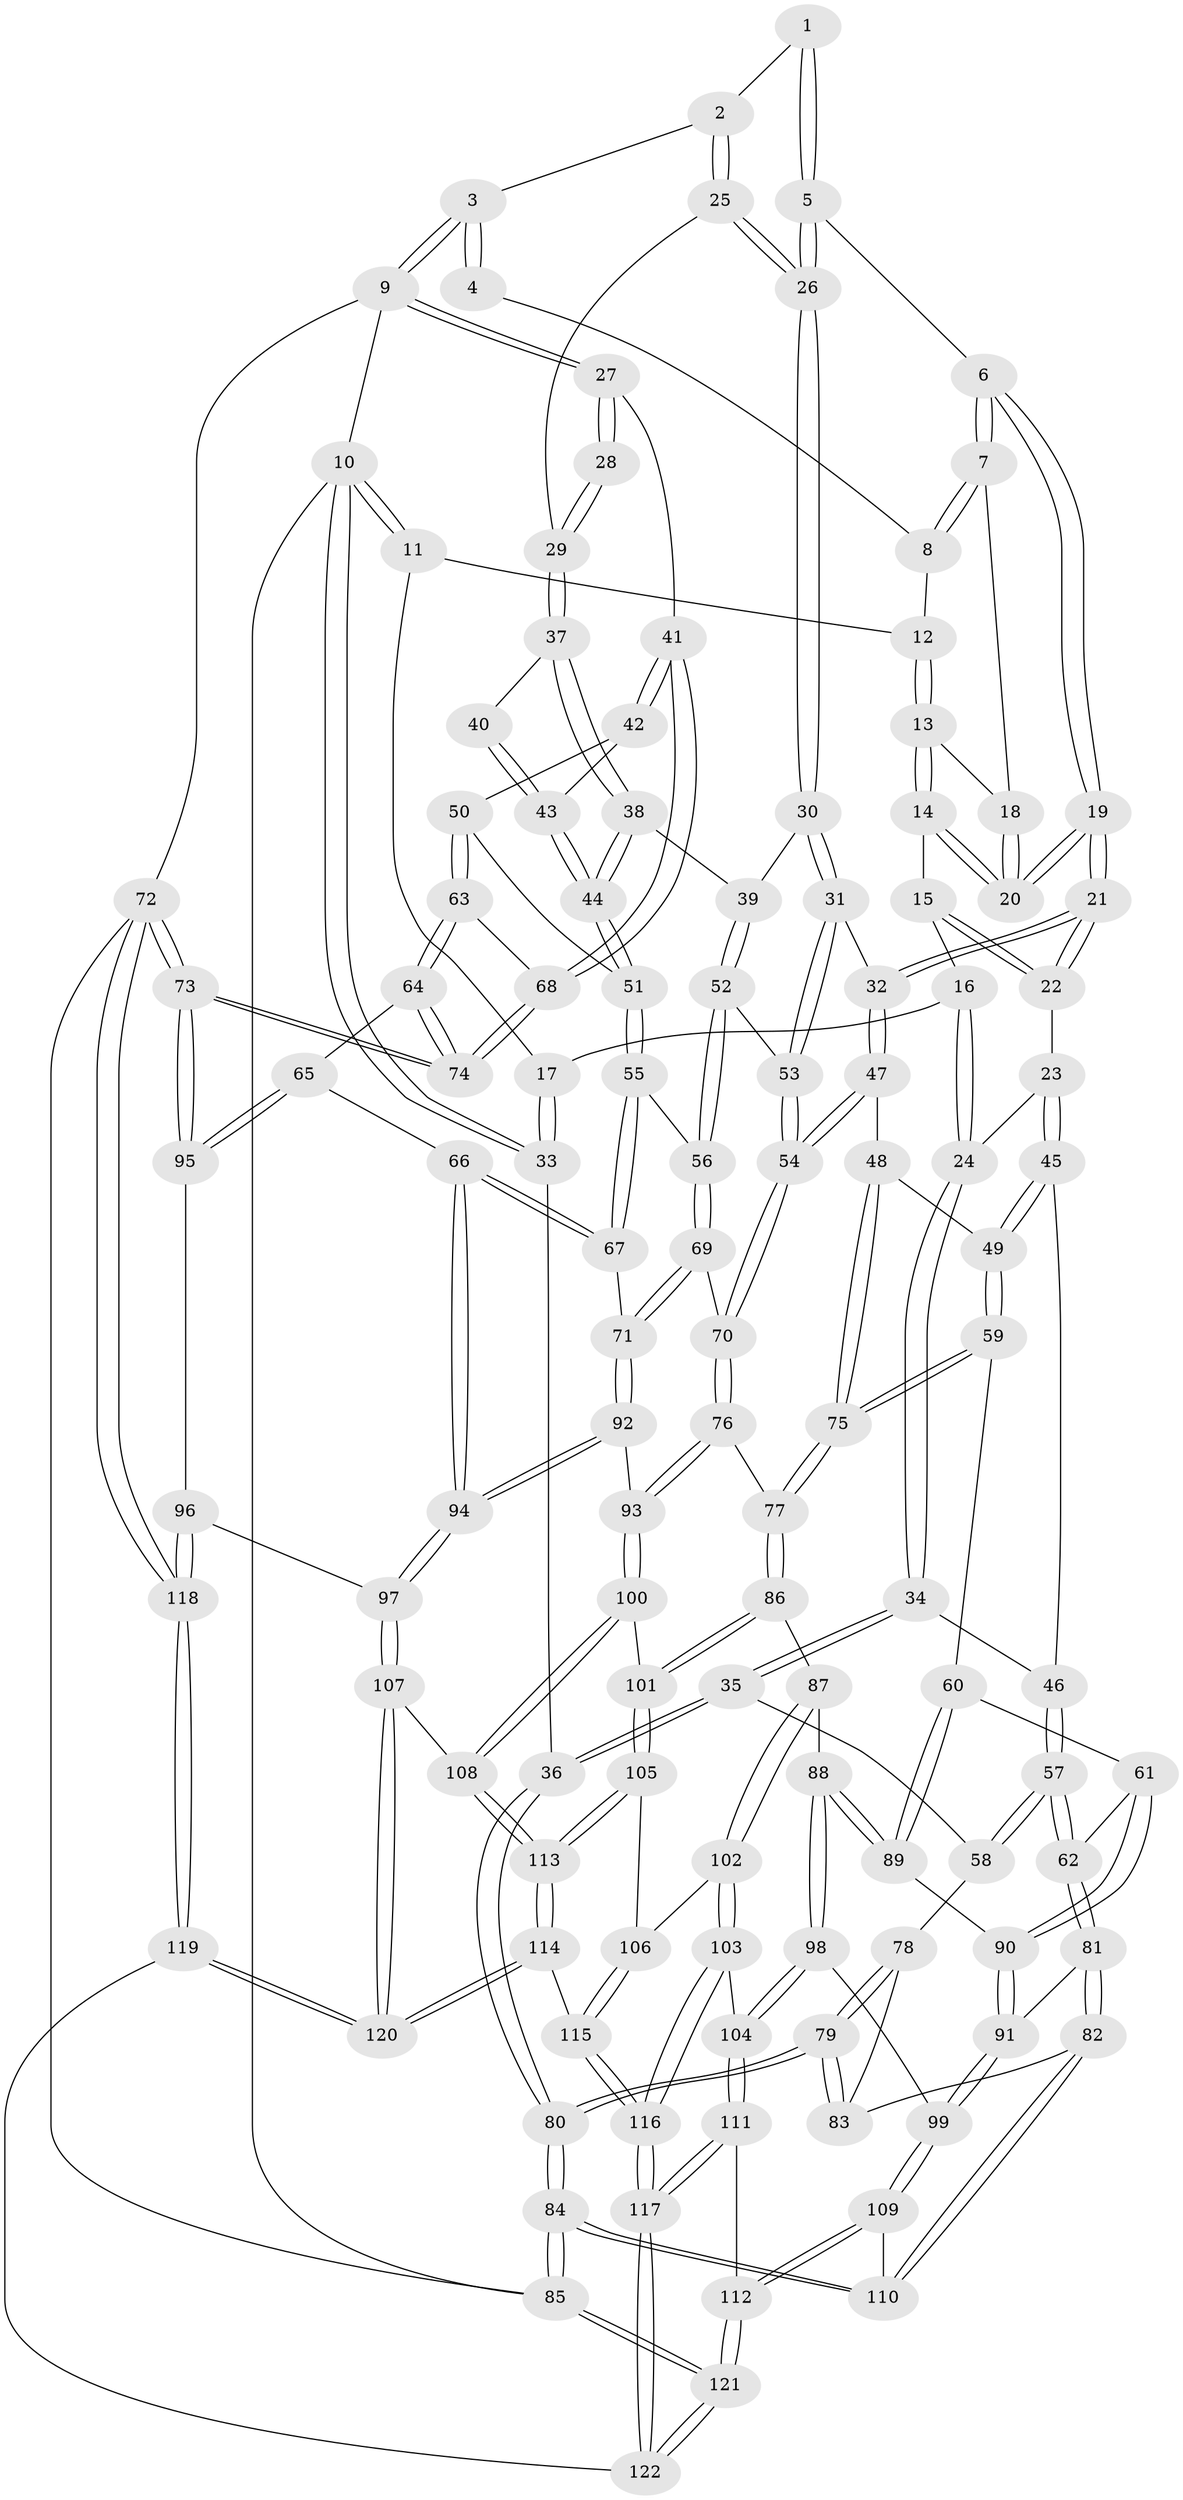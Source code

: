 // coarse degree distribution, {3: 0.09090909090909091, 4: 0.4025974025974026, 6: 0.05194805194805195, 5: 0.42857142857142855, 2: 0.025974025974025976}
// Generated by graph-tools (version 1.1) at 2025/52/02/27/25 19:52:41]
// undirected, 122 vertices, 302 edges
graph export_dot {
graph [start="1"]
  node [color=gray90,style=filled];
  1 [pos="+0.6718360011134397+0"];
  2 [pos="+0.7575907736586525+0.12407012204065809"];
  3 [pos="+1+0"];
  4 [pos="+0.6606337987198619+0"];
  5 [pos="+0.6594714695807574+0.1372783455926397"];
  6 [pos="+0.577026606235337+0.09648448545017421"];
  7 [pos="+0.5097386025550682+0"];
  8 [pos="+0.5114978948601504+0"];
  9 [pos="+1+0"];
  10 [pos="+0+0"];
  11 [pos="+0.17067107182338226+0"];
  12 [pos="+0.19882452308613174+0"];
  13 [pos="+0.22709559435263346+0.0353894584317122"];
  14 [pos="+0.2232198576233406+0.05145434146402844"];
  15 [pos="+0.21643941252673987+0.07135680469198503"];
  16 [pos="+0.1947144239810255+0.09630793860920965"];
  17 [pos="+0.026982346984912694+0.149869621791501"];
  18 [pos="+0.4154550896294346+0.09366308427662359"];
  19 [pos="+0.440939228183347+0.2043915603538626"];
  20 [pos="+0.4397511161349458+0.20078001345617758"];
  21 [pos="+0.4369664987927275+0.22676014270697117"];
  22 [pos="+0.3471311204589046+0.24652547563339497"];
  23 [pos="+0.33649497312120946+0.2549389179168286"];
  24 [pos="+0.18660254518322045+0.26394397145848075"];
  25 [pos="+0.7422464011762189+0.1500557286309697"];
  26 [pos="+0.6914027895636521+0.1663828350100711"];
  27 [pos="+1+0.1315227651698963"];
  28 [pos="+0.9228376306946056+0.19841955003628245"];
  29 [pos="+0.783756426692906+0.18149997064163967"];
  30 [pos="+0.6449819060315332+0.2764374244071601"];
  31 [pos="+0.6391690656142454+0.280118091244352"];
  32 [pos="+0.45545816750410567+0.2478549847506445"];
  33 [pos="+0+0.29060689669043743"];
  34 [pos="+0.11351922013453426+0.33171030052800743"];
  35 [pos="+0+0.3169181327041308"];
  36 [pos="+0+0.305233771989491"];
  37 [pos="+0.8078629569572136+0.2610490582739829"];
  38 [pos="+0.7985376555054461+0.33251268986523946"];
  39 [pos="+0.6905293611206607+0.30077831451800663"];
  40 [pos="+0.8679905394983002+0.2530703575854592"];
  41 [pos="+1+0.18741543819295975"];
  42 [pos="+0.9421541054402299+0.3034795336638799"];
  43 [pos="+0.8634777564684852+0.30495333034176747"];
  44 [pos="+0.8043695284504937+0.3393876879959654"];
  45 [pos="+0.29710535718017067+0.4106942707565761"];
  46 [pos="+0.13486907708745713+0.35190939988549214"];
  47 [pos="+0.45984785673326917+0.4327940864473032"];
  48 [pos="+0.4022936213702296+0.4593648007626632"];
  49 [pos="+0.32224040558017736+0.4532460184050098"];
  50 [pos="+0.8281650297456472+0.42393681535791966"];
  51 [pos="+0.826702302041705+0.4234740481233561"];
  52 [pos="+0.741907056926836+0.45764251518551546"];
  53 [pos="+0.6259821333013886+0.342497646848762"];
  54 [pos="+0.5585034736110852+0.4714046405367492"];
  55 [pos="+0.764986068227093+0.45842083488367036"];
  56 [pos="+0.7469244358646301+0.4651652725361454"];
  57 [pos="+0.1817498061598514+0.5411749607813016"];
  58 [pos="+0.11237625774310542+0.5444080814108666"];
  59 [pos="+0.2610223434908294+0.5368989714371852"];
  60 [pos="+0.24231831703695464+0.5511576085939857"];
  61 [pos="+0.23842704844601642+0.5518258630572825"];
  62 [pos="+0.18342586495059773+0.5420997101664572"];
  63 [pos="+0.8667309481581358+0.4458175187085014"];
  64 [pos="+0.9086506835991336+0.5665834399106456"];
  65 [pos="+0.8864365019962281+0.5967951494260549"];
  66 [pos="+0.8651371409253314+0.6046615146067926"];
  67 [pos="+0.8438821602690292+0.6013181516885597"];
  68 [pos="+1+0.33748771766681557"];
  69 [pos="+0.7135185024162136+0.49858058176751696"];
  70 [pos="+0.5939110628341565+0.5255820595716334"];
  71 [pos="+0.7711619705818861+0.604149053269561"];
  72 [pos="+1+1"];
  73 [pos="+1+0.7656639435850581"];
  74 [pos="+1+0.5403483224250046"];
  75 [pos="+0.4178416165158929+0.6248402471817618"];
  76 [pos="+0.5767997705183614+0.6208009237227349"];
  77 [pos="+0.42002973727435255+0.6297571715780955"];
  78 [pos="+0.10870594285828407+0.5488999356879404"];
  79 [pos="+0+0.6910169377327934"];
  80 [pos="+0+0.7034482650212215"];
  81 [pos="+0.11422263120509048+0.7099856707280906"];
  82 [pos="+0.10467886289524497+0.7133471663541584"];
  83 [pos="+0.09891994720534392+0.7117368004754092"];
  84 [pos="+0+0.8270028797599771"];
  85 [pos="+0+1"];
  86 [pos="+0.39253644393110926+0.6702991627517373"];
  87 [pos="+0.38837033126114545+0.6732180657863002"];
  88 [pos="+0.31416338318132536+0.6728618819634714"];
  89 [pos="+0.3002140378427837+0.6536091913583898"];
  90 [pos="+0.20532878066252105+0.6692757208697786"];
  91 [pos="+0.1876386421715702+0.7089563555691294"];
  92 [pos="+0.7214516521122927+0.6713954947201807"];
  93 [pos="+0.6002741139402791+0.6699522176490987"];
  94 [pos="+0.8087150254249511+0.7657123266244186"];
  95 [pos="+0.9821842342963149+0.7667480878169441"];
  96 [pos="+0.8790122301321361+0.8121358402090081"];
  97 [pos="+0.8220363562659038+0.8043418249752229"];
  98 [pos="+0.25428636869678006+0.7442577676407336"];
  99 [pos="+0.24613815901664943+0.7444253562493431"];
  100 [pos="+0.6002265301349213+0.6701999755439598"];
  101 [pos="+0.4902965212561166+0.7651275613059205"];
  102 [pos="+0.37031588204800303+0.8213345101908064"];
  103 [pos="+0.36803061540054444+0.823491215779622"];
  104 [pos="+0.34620860746490184+0.8321037393849511"];
  105 [pos="+0.4846646242049562+0.7811030077757888"];
  106 [pos="+0.4635988885216335+0.8036269440841116"];
  107 [pos="+0.7717466357131799+0.8436209225426214"];
  108 [pos="+0.6421916327011433+0.8301778272553488"];
  109 [pos="+0.16258529648578463+0.8964106753247051"];
  110 [pos="+0.1426280603422727+0.8794508504507046"];
  111 [pos="+0.3000682459696453+0.9063650279969417"];
  112 [pos="+0.19670736759084848+0.9574399005368327"];
  113 [pos="+0.6117603900040901+0.8627959353316793"];
  114 [pos="+0.594994471919513+0.8947564105911409"];
  115 [pos="+0.529243490136913+0.9414988277485077"];
  116 [pos="+0.5036707587067696+0.9791992664003967"];
  117 [pos="+0.4850368637518468+1"];
  118 [pos="+1+1"];
  119 [pos="+0.8219618775739824+1"];
  120 [pos="+0.7607248694306673+1"];
  121 [pos="+0.1085401284028698+1"];
  122 [pos="+0.4921324863937819+1"];
  1 -- 2;
  1 -- 5;
  1 -- 5;
  2 -- 3;
  2 -- 25;
  2 -- 25;
  3 -- 4;
  3 -- 4;
  3 -- 9;
  3 -- 9;
  4 -- 8;
  5 -- 6;
  5 -- 26;
  5 -- 26;
  6 -- 7;
  6 -- 7;
  6 -- 19;
  6 -- 19;
  7 -- 8;
  7 -- 8;
  7 -- 18;
  8 -- 12;
  9 -- 10;
  9 -- 27;
  9 -- 27;
  9 -- 72;
  10 -- 11;
  10 -- 11;
  10 -- 33;
  10 -- 33;
  10 -- 85;
  11 -- 12;
  11 -- 17;
  12 -- 13;
  12 -- 13;
  13 -- 14;
  13 -- 14;
  13 -- 18;
  14 -- 15;
  14 -- 20;
  14 -- 20;
  15 -- 16;
  15 -- 22;
  15 -- 22;
  16 -- 17;
  16 -- 24;
  16 -- 24;
  17 -- 33;
  17 -- 33;
  18 -- 20;
  18 -- 20;
  19 -- 20;
  19 -- 20;
  19 -- 21;
  19 -- 21;
  21 -- 22;
  21 -- 22;
  21 -- 32;
  21 -- 32;
  22 -- 23;
  23 -- 24;
  23 -- 45;
  23 -- 45;
  24 -- 34;
  24 -- 34;
  25 -- 26;
  25 -- 26;
  25 -- 29;
  26 -- 30;
  26 -- 30;
  27 -- 28;
  27 -- 28;
  27 -- 41;
  28 -- 29;
  28 -- 29;
  29 -- 37;
  29 -- 37;
  30 -- 31;
  30 -- 31;
  30 -- 39;
  31 -- 32;
  31 -- 53;
  31 -- 53;
  32 -- 47;
  32 -- 47;
  33 -- 36;
  34 -- 35;
  34 -- 35;
  34 -- 46;
  35 -- 36;
  35 -- 36;
  35 -- 58;
  36 -- 80;
  36 -- 80;
  37 -- 38;
  37 -- 38;
  37 -- 40;
  38 -- 39;
  38 -- 44;
  38 -- 44;
  39 -- 52;
  39 -- 52;
  40 -- 43;
  40 -- 43;
  41 -- 42;
  41 -- 42;
  41 -- 68;
  41 -- 68;
  42 -- 43;
  42 -- 50;
  43 -- 44;
  43 -- 44;
  44 -- 51;
  44 -- 51;
  45 -- 46;
  45 -- 49;
  45 -- 49;
  46 -- 57;
  46 -- 57;
  47 -- 48;
  47 -- 54;
  47 -- 54;
  48 -- 49;
  48 -- 75;
  48 -- 75;
  49 -- 59;
  49 -- 59;
  50 -- 51;
  50 -- 63;
  50 -- 63;
  51 -- 55;
  51 -- 55;
  52 -- 53;
  52 -- 56;
  52 -- 56;
  53 -- 54;
  53 -- 54;
  54 -- 70;
  54 -- 70;
  55 -- 56;
  55 -- 67;
  55 -- 67;
  56 -- 69;
  56 -- 69;
  57 -- 58;
  57 -- 58;
  57 -- 62;
  57 -- 62;
  58 -- 78;
  59 -- 60;
  59 -- 75;
  59 -- 75;
  60 -- 61;
  60 -- 89;
  60 -- 89;
  61 -- 62;
  61 -- 90;
  61 -- 90;
  62 -- 81;
  62 -- 81;
  63 -- 64;
  63 -- 64;
  63 -- 68;
  64 -- 65;
  64 -- 74;
  64 -- 74;
  65 -- 66;
  65 -- 95;
  65 -- 95;
  66 -- 67;
  66 -- 67;
  66 -- 94;
  66 -- 94;
  67 -- 71;
  68 -- 74;
  68 -- 74;
  69 -- 70;
  69 -- 71;
  69 -- 71;
  70 -- 76;
  70 -- 76;
  71 -- 92;
  71 -- 92;
  72 -- 73;
  72 -- 73;
  72 -- 118;
  72 -- 118;
  72 -- 85;
  73 -- 74;
  73 -- 74;
  73 -- 95;
  73 -- 95;
  75 -- 77;
  75 -- 77;
  76 -- 77;
  76 -- 93;
  76 -- 93;
  77 -- 86;
  77 -- 86;
  78 -- 79;
  78 -- 79;
  78 -- 83;
  79 -- 80;
  79 -- 80;
  79 -- 83;
  79 -- 83;
  80 -- 84;
  80 -- 84;
  81 -- 82;
  81 -- 82;
  81 -- 91;
  82 -- 83;
  82 -- 110;
  82 -- 110;
  84 -- 85;
  84 -- 85;
  84 -- 110;
  84 -- 110;
  85 -- 121;
  85 -- 121;
  86 -- 87;
  86 -- 101;
  86 -- 101;
  87 -- 88;
  87 -- 102;
  87 -- 102;
  88 -- 89;
  88 -- 89;
  88 -- 98;
  88 -- 98;
  89 -- 90;
  90 -- 91;
  90 -- 91;
  91 -- 99;
  91 -- 99;
  92 -- 93;
  92 -- 94;
  92 -- 94;
  93 -- 100;
  93 -- 100;
  94 -- 97;
  94 -- 97;
  95 -- 96;
  96 -- 97;
  96 -- 118;
  96 -- 118;
  97 -- 107;
  97 -- 107;
  98 -- 99;
  98 -- 104;
  98 -- 104;
  99 -- 109;
  99 -- 109;
  100 -- 101;
  100 -- 108;
  100 -- 108;
  101 -- 105;
  101 -- 105;
  102 -- 103;
  102 -- 103;
  102 -- 106;
  103 -- 104;
  103 -- 116;
  103 -- 116;
  104 -- 111;
  104 -- 111;
  105 -- 106;
  105 -- 113;
  105 -- 113;
  106 -- 115;
  106 -- 115;
  107 -- 108;
  107 -- 120;
  107 -- 120;
  108 -- 113;
  108 -- 113;
  109 -- 110;
  109 -- 112;
  109 -- 112;
  111 -- 112;
  111 -- 117;
  111 -- 117;
  112 -- 121;
  112 -- 121;
  113 -- 114;
  113 -- 114;
  114 -- 115;
  114 -- 120;
  114 -- 120;
  115 -- 116;
  115 -- 116;
  116 -- 117;
  116 -- 117;
  117 -- 122;
  117 -- 122;
  118 -- 119;
  118 -- 119;
  119 -- 120;
  119 -- 120;
  119 -- 122;
  121 -- 122;
  121 -- 122;
}
